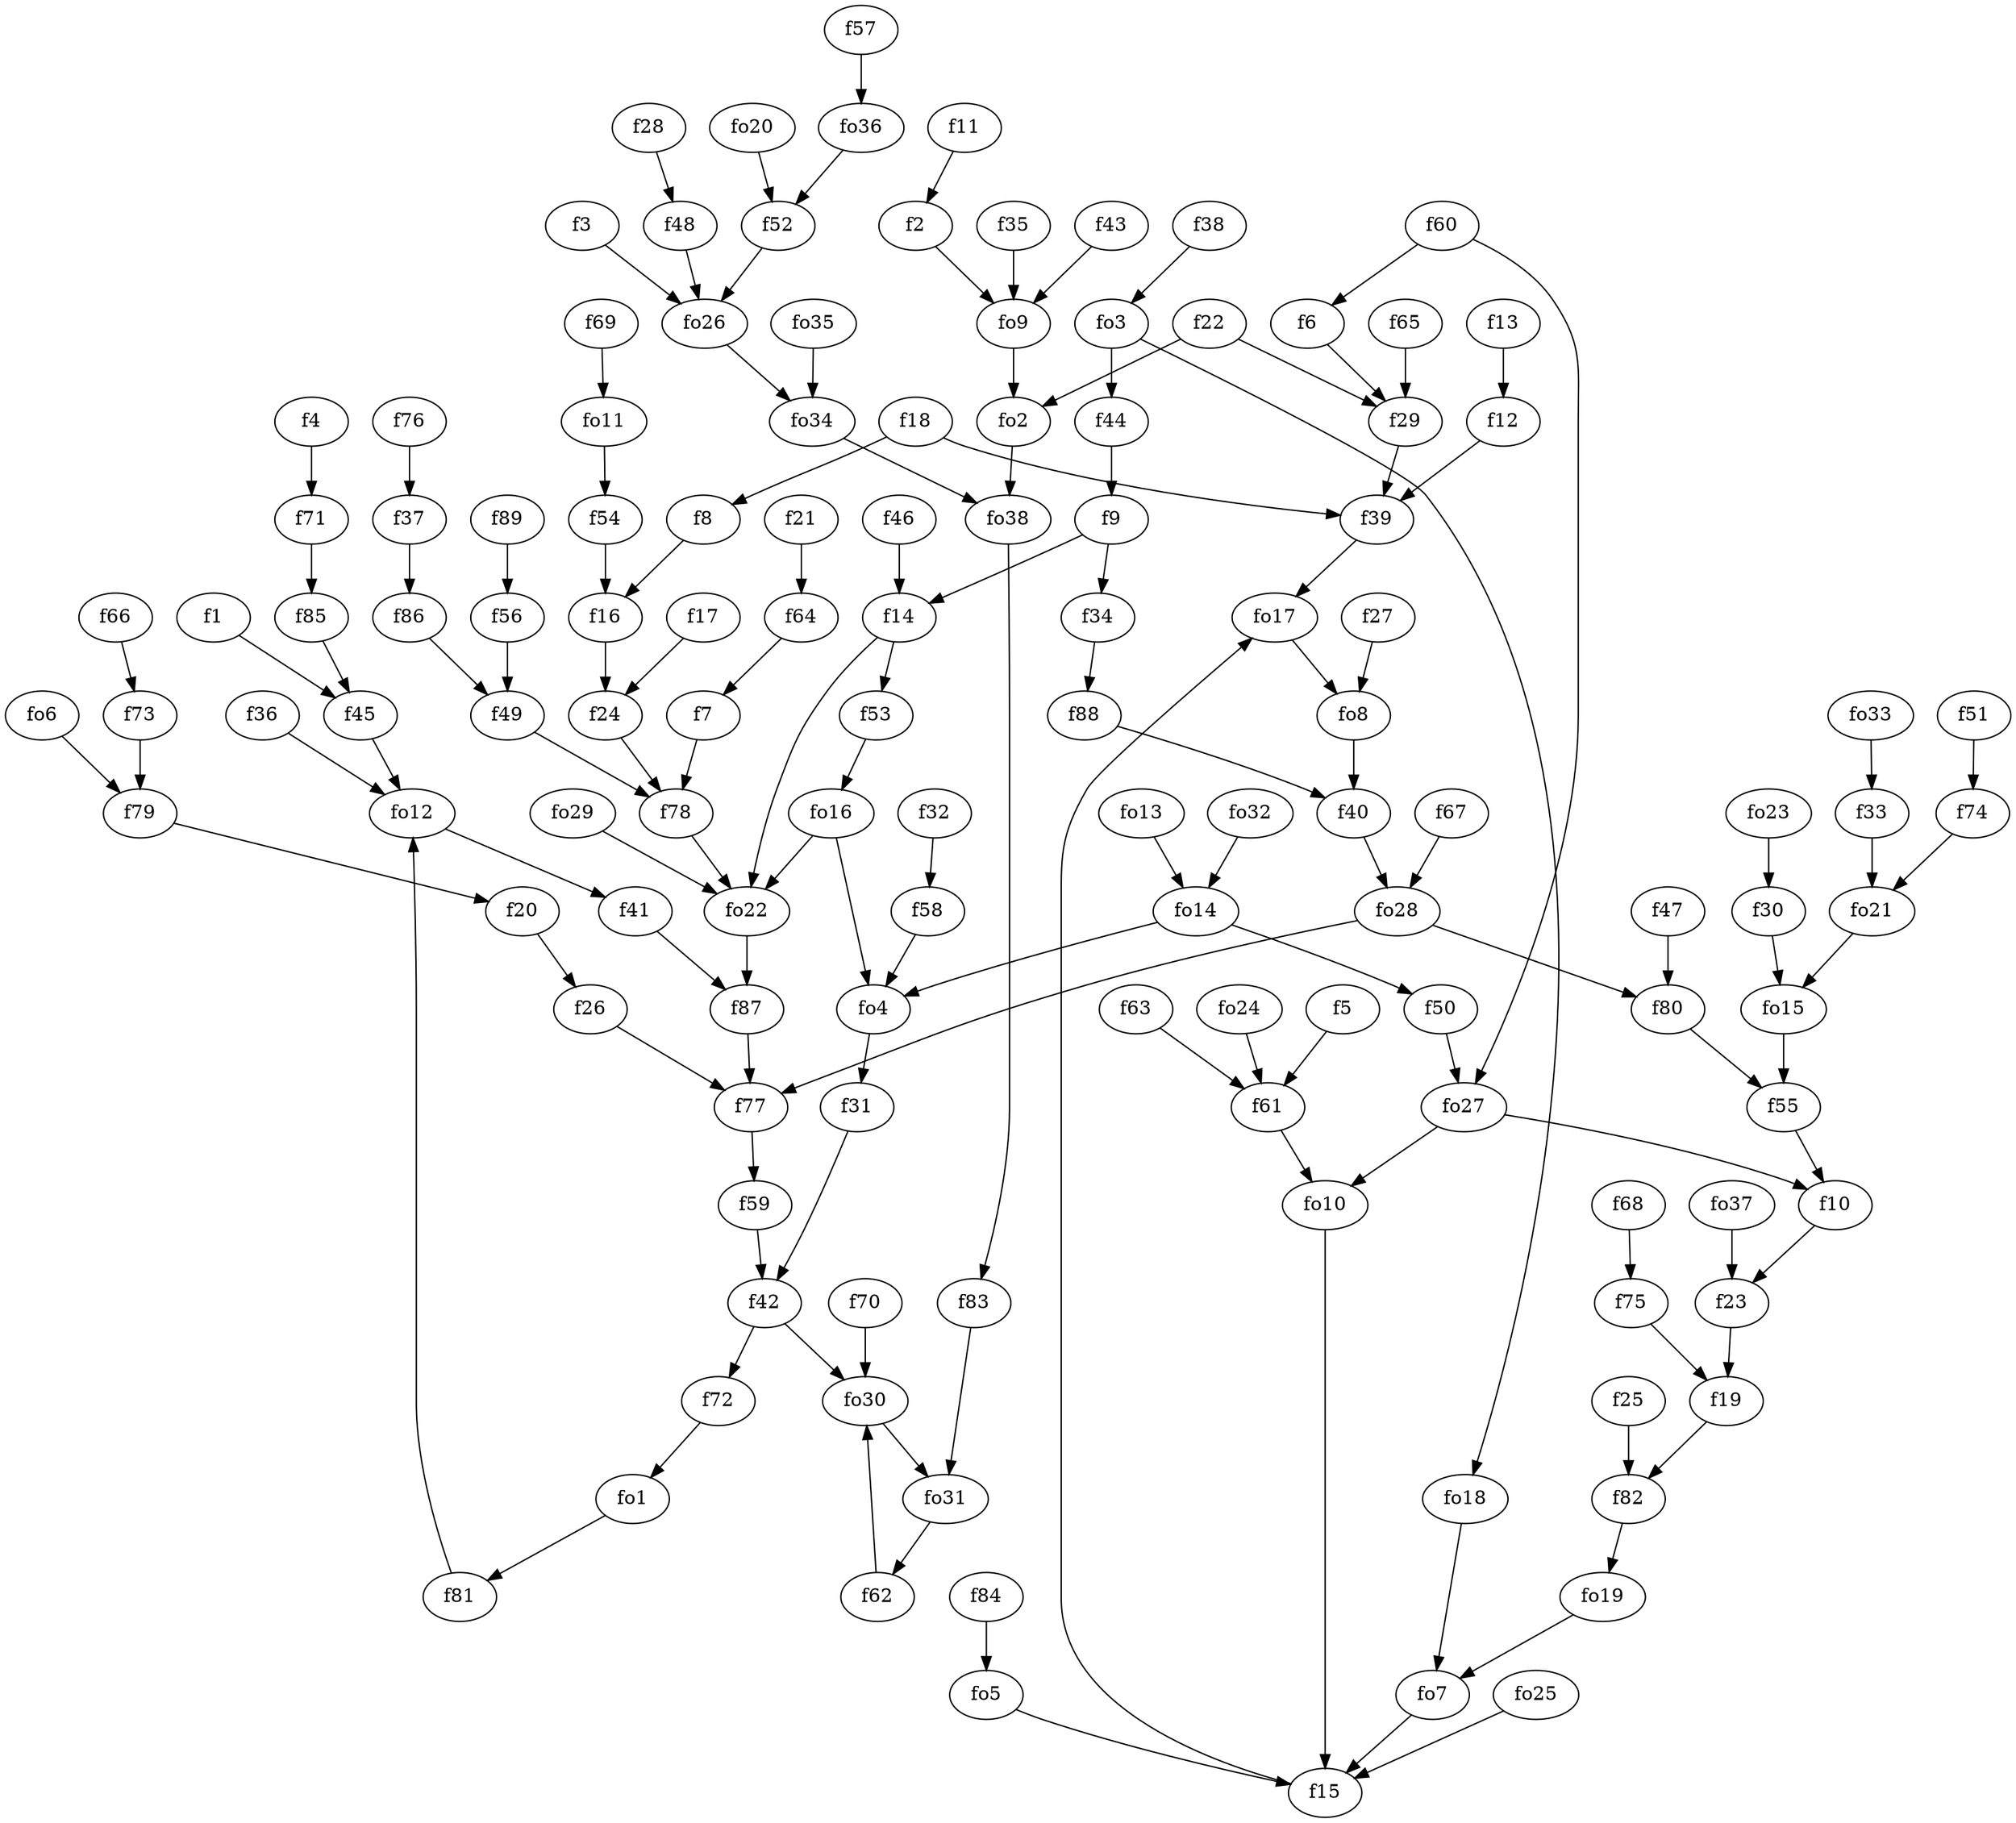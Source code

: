 strict digraph  {
f1;
f2;
f3;
f4;
f5;
f6;
f7;
f8;
f9;
f10;
f11;
f12;
f13;
f14;
f15;
f16;
f17;
f18;
f19;
f20;
f21;
f22;
f23;
f24;
f25;
f26;
f27;
f28;
f29;
f30;
f31;
f32;
f33;
f34;
f35;
f36;
f37;
f38;
f39;
f40;
f41;
f42;
f43;
f44;
f45;
f46;
f47;
f48;
f49;
f50;
f51;
f52;
f53;
f54;
f55;
f56;
f57;
f58;
f59;
f60;
f61;
f62;
f63;
f64;
f65;
f66;
f67;
f68;
f69;
f70;
f71;
f72;
f73;
f74;
f75;
f76;
f77;
f78;
f79;
f80;
f81;
f82;
f83;
f84;
f85;
f86;
f87;
f88;
f89;
fo1;
fo2;
fo3;
fo4;
fo5;
fo6;
fo7;
fo8;
fo9;
fo10;
fo11;
fo12;
fo13;
fo14;
fo15;
fo16;
fo17;
fo18;
fo19;
fo20;
fo21;
fo22;
fo23;
fo24;
fo25;
fo26;
fo27;
fo28;
fo29;
fo30;
fo31;
fo32;
fo33;
fo34;
fo35;
fo36;
fo37;
fo38;
f1 -> f45  [weight=2];
f2 -> fo9  [weight=2];
f3 -> fo26  [weight=2];
f4 -> f71  [weight=2];
f5 -> f61  [weight=2];
f6 -> f29  [weight=2];
f7 -> f78  [weight=2];
f8 -> f16  [weight=2];
f9 -> f14  [weight=2];
f9 -> f34  [weight=2];
f10 -> f23  [weight=2];
f11 -> f2  [weight=2];
f12 -> f39  [weight=2];
f13 -> f12  [weight=2];
f14 -> fo22  [weight=2];
f14 -> f53  [weight=2];
f15 -> fo17  [weight=2];
f16 -> f24  [weight=2];
f17 -> f24  [weight=2];
f18 -> f8  [weight=2];
f18 -> f39  [weight=2];
f19 -> f82  [weight=2];
f20 -> f26  [weight=2];
f21 -> f64  [weight=2];
f22 -> f29  [weight=2];
f22 -> fo2  [weight=2];
f23 -> f19  [weight=2];
f24 -> f78  [weight=2];
f25 -> f82  [weight=2];
f26 -> f77  [weight=2];
f27 -> fo8  [weight=2];
f28 -> f48  [weight=2];
f29 -> f39  [weight=2];
f30 -> fo15  [weight=2];
f31 -> f42  [weight=2];
f32 -> f58  [weight=2];
f33 -> fo21  [weight=2];
f34 -> f88  [weight=2];
f35 -> fo9  [weight=2];
f36 -> fo12  [weight=2];
f37 -> f86  [weight=2];
f38 -> fo3  [weight=2];
f39 -> fo17  [weight=2];
f40 -> fo28  [weight=2];
f41 -> f87  [weight=2];
f42 -> f72  [weight=2];
f42 -> fo30  [weight=2];
f43 -> fo9  [weight=2];
f44 -> f9  [weight=2];
f45 -> fo12  [weight=2];
f46 -> f14  [weight=2];
f47 -> f80  [weight=2];
f48 -> fo26  [weight=2];
f49 -> f78  [weight=2];
f50 -> fo27  [weight=2];
f51 -> f74  [weight=2];
f52 -> fo26  [weight=2];
f53 -> fo16  [weight=2];
f54 -> f16  [weight=2];
f55 -> f10  [weight=2];
f56 -> f49  [weight=2];
f57 -> fo36  [weight=2];
f58 -> fo4  [weight=2];
f59 -> f42  [weight=2];
f60 -> f6  [weight=2];
f60 -> fo27  [weight=2];
f61 -> fo10  [weight=2];
f62 -> fo30  [weight=2];
f63 -> f61  [weight=2];
f64 -> f7  [weight=2];
f65 -> f29  [weight=2];
f66 -> f73  [weight=2];
f67 -> fo28  [weight=2];
f68 -> f75  [weight=2];
f69 -> fo11  [weight=2];
f70 -> fo30  [weight=2];
f71 -> f85  [weight=2];
f72 -> fo1  [weight=2];
f73 -> f79  [weight=2];
f74 -> fo21  [weight=2];
f75 -> f19  [weight=2];
f76 -> f37  [weight=2];
f77 -> f59  [weight=2];
f78 -> fo22  [weight=2];
f79 -> f20  [weight=2];
f80 -> f55  [weight=2];
f81 -> fo12  [weight=2];
f82 -> fo19  [weight=2];
f83 -> fo31  [weight=2];
f84 -> fo5  [weight=2];
f85 -> f45  [weight=2];
f86 -> f49  [weight=2];
f87 -> f77  [weight=2];
f88 -> f40  [weight=2];
f89 -> f56  [weight=2];
fo1 -> f81  [weight=2];
fo2 -> fo38  [weight=2];
fo3 -> fo18  [weight=2];
fo3 -> f44  [weight=2];
fo4 -> f31  [weight=2];
fo5 -> f15  [weight=2];
fo6 -> f79  [weight=2];
fo7 -> f15  [weight=2];
fo8 -> f40  [weight=2];
fo9 -> fo2  [weight=2];
fo10 -> f15  [weight=2];
fo11 -> f54  [weight=2];
fo12 -> f41  [weight=2];
fo13 -> fo14  [weight=2];
fo14 -> f50  [weight=2];
fo14 -> fo4  [weight=2];
fo15 -> f55  [weight=2];
fo16 -> fo4  [weight=2];
fo16 -> fo22  [weight=2];
fo17 -> fo8  [weight=2];
fo18 -> fo7  [weight=2];
fo19 -> fo7  [weight=2];
fo20 -> f52  [weight=2];
fo21 -> fo15  [weight=2];
fo22 -> f87  [weight=2];
fo23 -> f30  [weight=2];
fo24 -> f61  [weight=2];
fo25 -> f15  [weight=2];
fo26 -> fo34  [weight=2];
fo27 -> f10  [weight=2];
fo27 -> fo10  [weight=2];
fo28 -> f77  [weight=2];
fo28 -> f80  [weight=2];
fo29 -> fo22  [weight=2];
fo30 -> fo31  [weight=2];
fo31 -> f62  [weight=2];
fo32 -> fo14  [weight=2];
fo33 -> f33  [weight=2];
fo34 -> fo38  [weight=2];
fo35 -> fo34  [weight=2];
fo36 -> f52  [weight=2];
fo37 -> f23  [weight=2];
fo38 -> f83  [weight=2];
}
